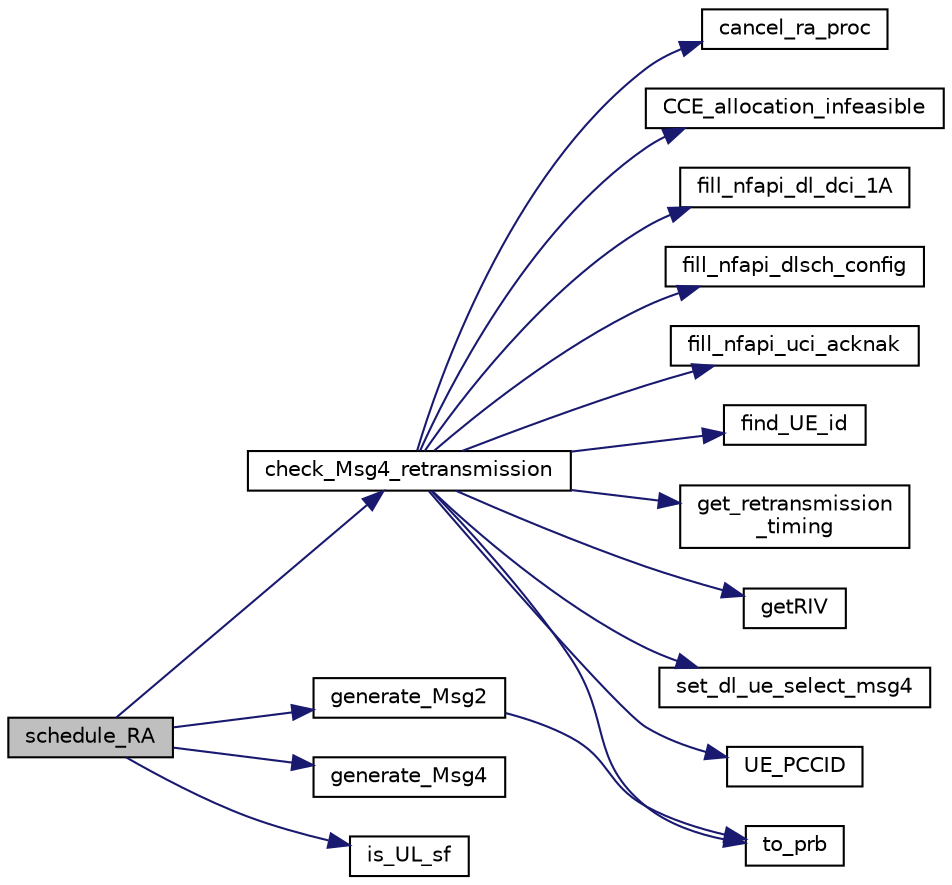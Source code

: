 digraph "schedule_RA"
{
 // LATEX_PDF_SIZE
  edge [fontname="Helvetica",fontsize="10",labelfontname="Helvetica",labelfontsize="10"];
  node [fontname="Helvetica",fontsize="10",shape=record];
  rankdir="LR";
  Node1 [label="schedule_RA",height=0.2,width=0.4,color="black", fillcolor="grey75", style="filled", fontcolor="black",tooltip="First stage of Random-Access Scheduling. Loops over the ras and checks if RAR, Msg3 or its retransmis..."];
  Node1 -> Node2 [color="midnightblue",fontsize="10",style="solid",fontname="Helvetica"];
  Node2 [label="check_Msg4_retransmission",height=0.2,width=0.4,color="black", fillcolor="white", style="filled",URL="$eNB__scheduler__RA_8c.html#a1ed5e4d0da1265b2ffad9afe5e4b80df",tooltip=" "];
  Node2 -> Node3 [color="midnightblue",fontsize="10",style="solid",fontname="Helvetica"];
  Node3 [label="cancel_ra_proc",height=0.2,width=0.4,color="black", fillcolor="white", style="filled",URL="$group____mac.html#ga0c5b911b38eadc4fa965f561d6cafc94",tooltip=" "];
  Node2 -> Node4 [color="midnightblue",fontsize="10",style="solid",fontname="Helvetica"];
  Node4 [label="CCE_allocation_infeasible",height=0.2,width=0.4,color="black", fillcolor="white", style="filled",URL="$group____mac.html#ga08091f59e46cc6cbe9eac747d19517e6",tooltip=" "];
  Node2 -> Node5 [color="midnightblue",fontsize="10",style="solid",fontname="Helvetica"];
  Node5 [label="fill_nfapi_dl_dci_1A",height=0.2,width=0.4,color="black", fillcolor="white", style="filled",URL="$group____mac.html#ga69c2cc07907d213c586bbb28f87fca29",tooltip=" "];
  Node2 -> Node6 [color="midnightblue",fontsize="10",style="solid",fontname="Helvetica"];
  Node6 [label="fill_nfapi_dlsch_config",height=0.2,width=0.4,color="black", fillcolor="white", style="filled",URL="$group____mac.html#ga0181d51dde94037bdb601297d4e68480",tooltip=" "];
  Node2 -> Node7 [color="midnightblue",fontsize="10",style="solid",fontname="Helvetica"];
  Node7 [label="fill_nfapi_uci_acknak",height=0.2,width=0.4,color="black", fillcolor="white", style="filled",URL="$group____mac.html#ga42beff62f26350df78ae0d1cde85404e",tooltip=" "];
  Node2 -> Node8 [color="midnightblue",fontsize="10",style="solid",fontname="Helvetica"];
  Node8 [label="find_UE_id",height=0.2,width=0.4,color="black", fillcolor="white", style="filled",URL="$group____mac.html#ga35a30760cd6df3d2fcadef04c55d66ea",tooltip=" "];
  Node2 -> Node9 [color="midnightblue",fontsize="10",style="solid",fontname="Helvetica"];
  Node9 [label="get_retransmission\l_timing",height=0.2,width=0.4,color="black", fillcolor="white", style="filled",URL="$eNB__scheduler__primitives_8c.html#a7a6e9a2dc84f3471db025802630fba23",tooltip=" "];
  Node2 -> Node10 [color="midnightblue",fontsize="10",style="solid",fontname="Helvetica"];
  Node10 [label="getRIV",height=0.2,width=0.4,color="black", fillcolor="white", style="filled",URL="$group____mac.html#gae65b248bf8977191ccf415abdb95dcb5",tooltip=" "];
  Node2 -> Node11 [color="midnightblue",fontsize="10",style="solid",fontname="Helvetica"];
  Node11 [label="set_dl_ue_select_msg4",height=0.2,width=0.4,color="black", fillcolor="white", style="filled",URL="$eNB__scheduler__fairRR_8c.html#af4b4cecd1ff71a1f9228a39004f66625",tooltip=" "];
  Node2 -> Node12 [color="midnightblue",fontsize="10",style="solid",fontname="Helvetica"];
  Node12 [label="to_prb",height=0.2,width=0.4,color="black", fillcolor="white", style="filled",URL="$group____mac.html#ga2ecb220c8c3fc34274ba8838c3106240",tooltip=" "];
  Node2 -> Node13 [color="midnightblue",fontsize="10",style="solid",fontname="Helvetica"];
  Node13 [label="UE_PCCID",height=0.2,width=0.4,color="black", fillcolor="white", style="filled",URL="$group____mac.html#ga63d612e6b94450ff40406b999ab25448",tooltip=" "];
  Node1 -> Node14 [color="midnightblue",fontsize="10",style="solid",fontname="Helvetica"];
  Node14 [label="generate_Msg2",height=0.2,width=0.4,color="black", fillcolor="white", style="filled",URL="$eNB__scheduler__RA_8c.html#ada6375cb54c8e1a9c0a99dfaf9f69bf4",tooltip=" "];
  Node14 -> Node12 [color="midnightblue",fontsize="10",style="solid",fontname="Helvetica"];
  Node1 -> Node15 [color="midnightblue",fontsize="10",style="solid",fontname="Helvetica"];
  Node15 [label="generate_Msg4",height=0.2,width=0.4,color="black", fillcolor="white", style="filled",URL="$eNB__scheduler__RA_8c.html#aa40441e34e2f76b6298c4e16bde59b38",tooltip=" "];
  Node1 -> Node16 [color="midnightblue",fontsize="10",style="solid",fontname="Helvetica"];
  Node16 [label="is_UL_sf",height=0.2,width=0.4,color="black", fillcolor="white", style="filled",URL="$group____mac.html#gaf47f6641ee54ffd8b8dc98462244048d",tooltip=" "];
}
